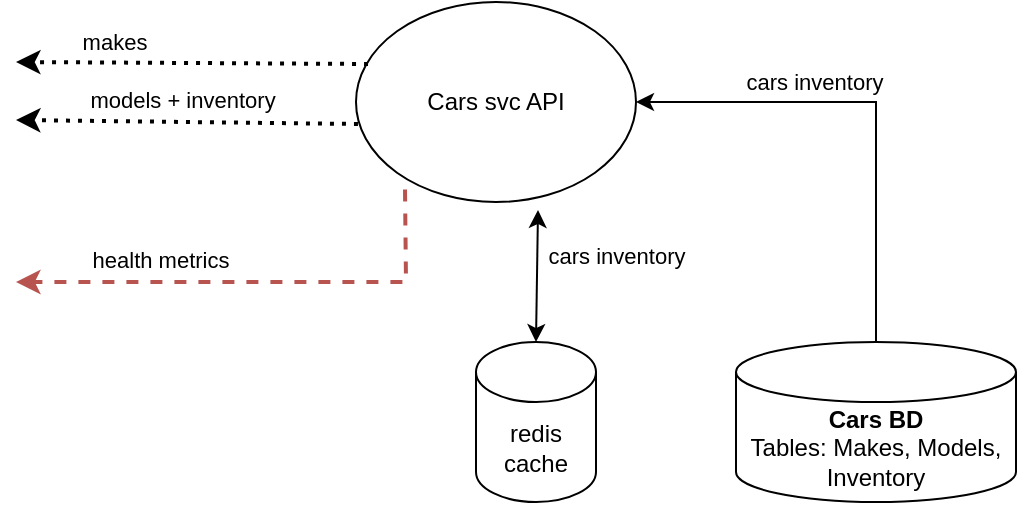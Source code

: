 <mxfile version="15.5.9" type="device"><diagram id="sviAQPspxsdo0d_VZ8tX" name="Page-1"><mxGraphModel dx="1387" dy="745" grid="1" gridSize="10" guides="1" tooltips="1" connect="1" arrows="1" fold="1" page="1" pageScale="1" pageWidth="850" pageHeight="1100" math="0" shadow="0"><root><mxCell id="0"/><mxCell id="1" parent="0"/><mxCell id="i5Wpq2SJSFgtEUHX8QGa-1" value="&lt;b&gt;Cars BD&lt;br&gt;&lt;/b&gt;Tables: Makes, Models, Inventory" style="shape=cylinder3;whiteSpace=wrap;html=1;boundedLbl=1;backgroundOutline=1;size=15;" vertex="1" parent="1"><mxGeometry x="560" y="270" width="140" height="80" as="geometry"/></mxCell><mxCell id="i5Wpq2SJSFgtEUHX8QGa-2" value="Cars svc API" style="ellipse;whiteSpace=wrap;html=1;" vertex="1" parent="1"><mxGeometry x="370" y="100" width="140" height="100" as="geometry"/></mxCell><mxCell id="i5Wpq2SJSFgtEUHX8QGa-5" value="" style="endArrow=classic;html=1;rounded=0;exitX=0.5;exitY=0;exitDx=0;exitDy=0;exitPerimeter=0;entryX=1;entryY=0.5;entryDx=0;entryDy=0;" edge="1" parent="1" source="i5Wpq2SJSFgtEUHX8QGa-1" target="i5Wpq2SJSFgtEUHX8QGa-2"><mxGeometry width="50" height="50" relative="1" as="geometry"><mxPoint x="620" y="210" as="sourcePoint"/><mxPoint x="670" y="160" as="targetPoint"/><Array as="points"><mxPoint x="630" y="150"/></Array></mxGeometry></mxCell><mxCell id="i5Wpq2SJSFgtEUHX8QGa-6" value="cars inventory" style="edgeLabel;html=1;align=center;verticalAlign=middle;resizable=0;points=[];" vertex="1" connectable="0" parent="i5Wpq2SJSFgtEUHX8QGa-5"><mxGeometry x="0.162" y="-3" relative="1" as="geometry"><mxPoint x="-12" y="-7" as="offset"/></mxGeometry></mxCell><mxCell id="i5Wpq2SJSFgtEUHX8QGa-7" value="" style="endArrow=classic;dashed=1;html=1;dashPattern=1 2;strokeWidth=2;rounded=0;exitX=0.043;exitY=0.31;exitDx=0;exitDy=0;endFill=1;exitPerimeter=0;" edge="1" parent="1" source="i5Wpq2SJSFgtEUHX8QGa-2"><mxGeometry width="50" height="50" relative="1" as="geometry"><mxPoint x="270" y="150" as="sourcePoint"/><mxPoint x="200" y="130" as="targetPoint"/></mxGeometry></mxCell><mxCell id="i5Wpq2SJSFgtEUHX8QGa-8" value="makes" style="edgeLabel;html=1;align=center;verticalAlign=middle;resizable=0;points=[];" vertex="1" connectable="0" parent="i5Wpq2SJSFgtEUHX8QGa-7"><mxGeometry x="0.297" y="-4" relative="1" as="geometry"><mxPoint x="-13" y="-7" as="offset"/></mxGeometry></mxCell><mxCell id="i5Wpq2SJSFgtEUHX8QGa-9" value="" style="endArrow=classic;dashed=1;html=1;dashPattern=1 2;strokeWidth=2;rounded=0;endFill=1;exitX=0.007;exitY=0.61;exitDx=0;exitDy=0;exitPerimeter=0;" edge="1" parent="1" source="i5Wpq2SJSFgtEUHX8QGa-2"><mxGeometry width="50" height="50" relative="1" as="geometry"><mxPoint x="390.004" y="160.856" as="sourcePoint"/><mxPoint x="200" y="159" as="targetPoint"/></mxGeometry></mxCell><mxCell id="i5Wpq2SJSFgtEUHX8QGa-10" value="models + inventory" style="edgeLabel;html=1;align=center;verticalAlign=middle;resizable=0;points=[];" vertex="1" connectable="0" parent="i5Wpq2SJSFgtEUHX8QGa-9"><mxGeometry x="0.297" y="-4" relative="1" as="geometry"><mxPoint x="23" y="-7" as="offset"/></mxGeometry></mxCell><mxCell id="i5Wpq2SJSFgtEUHX8QGa-13" value="" style="endArrow=classic;dashed=1;html=1;strokeWidth=2;rounded=0;endFill=1;fillColor=#f8cecc;strokeColor=#b85450;exitX=0.175;exitY=0.938;exitDx=0;exitDy=0;exitPerimeter=0;" edge="1" parent="1" source="i5Wpq2SJSFgtEUHX8QGa-2"><mxGeometry width="50" height="50" relative="1" as="geometry"><mxPoint x="410.001" y="230.76" as="sourcePoint"/><mxPoint x="200" y="240" as="targetPoint"/><Array as="points"><mxPoint x="395" y="240"/></Array></mxGeometry></mxCell><mxCell id="i5Wpq2SJSFgtEUHX8QGa-14" value="health metrics" style="edgeLabel;html=1;align=center;verticalAlign=middle;resizable=0;points=[];" vertex="1" connectable="0" parent="i5Wpq2SJSFgtEUHX8QGa-13"><mxGeometry x="0.297" y="-4" relative="1" as="geometry"><mxPoint x="-13" y="-7" as="offset"/></mxGeometry></mxCell><mxCell id="i5Wpq2SJSFgtEUHX8QGa-15" value="redis&lt;br&gt;cache" style="shape=cylinder3;whiteSpace=wrap;html=1;boundedLbl=1;backgroundOutline=1;size=15;" vertex="1" parent="1"><mxGeometry x="430" y="270" width="60" height="80" as="geometry"/></mxCell><mxCell id="i5Wpq2SJSFgtEUHX8QGa-16" value="" style="endArrow=classic;startArrow=classic;html=1;rounded=0;strokeWidth=1;entryX=0.65;entryY=1.04;entryDx=0;entryDy=0;entryPerimeter=0;exitX=0.5;exitY=0;exitDx=0;exitDy=0;exitPerimeter=0;" edge="1" parent="1" source="i5Wpq2SJSFgtEUHX8QGa-15" target="i5Wpq2SJSFgtEUHX8QGa-2"><mxGeometry width="50" height="50" relative="1" as="geometry"><mxPoint x="450" y="240" as="sourcePoint"/><mxPoint x="500" y="190" as="targetPoint"/></mxGeometry></mxCell><mxCell id="i5Wpq2SJSFgtEUHX8QGa-17" value="cars inventory" style="edgeLabel;html=1;align=center;verticalAlign=middle;resizable=0;points=[];" vertex="1" connectable="0" parent="i5Wpq2SJSFgtEUHX8QGa-16"><mxGeometry x="0.304" y="-2" relative="1" as="geometry"><mxPoint x="37" as="offset"/></mxGeometry></mxCell></root></mxGraphModel></diagram></mxfile>